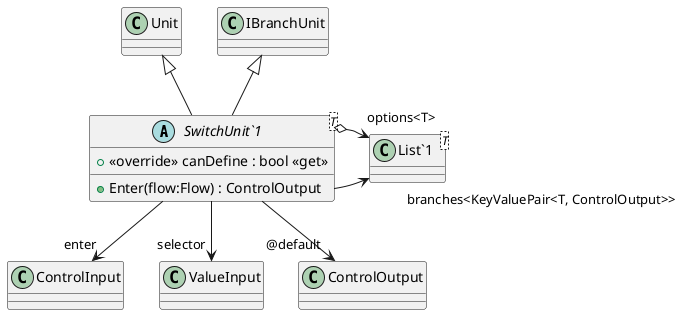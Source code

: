@startuml
abstract class "SwitchUnit`1"<T> {
    + <<override>> canDefine : bool <<get>>
    + Enter(flow:Flow) : ControlOutput
}
class "List`1"<T> {
}
Unit <|-- "SwitchUnit`1"
IBranchUnit <|-- "SwitchUnit`1"
"SwitchUnit`1" --> "branches<KeyValuePair<T, ControlOutput>>" "List`1"
"SwitchUnit`1" o-> "options<T>" "List`1"
"SwitchUnit`1" --> "enter" ControlInput
"SwitchUnit`1" --> "selector" ValueInput
"SwitchUnit`1" --> "@default" ControlOutput
@enduml
